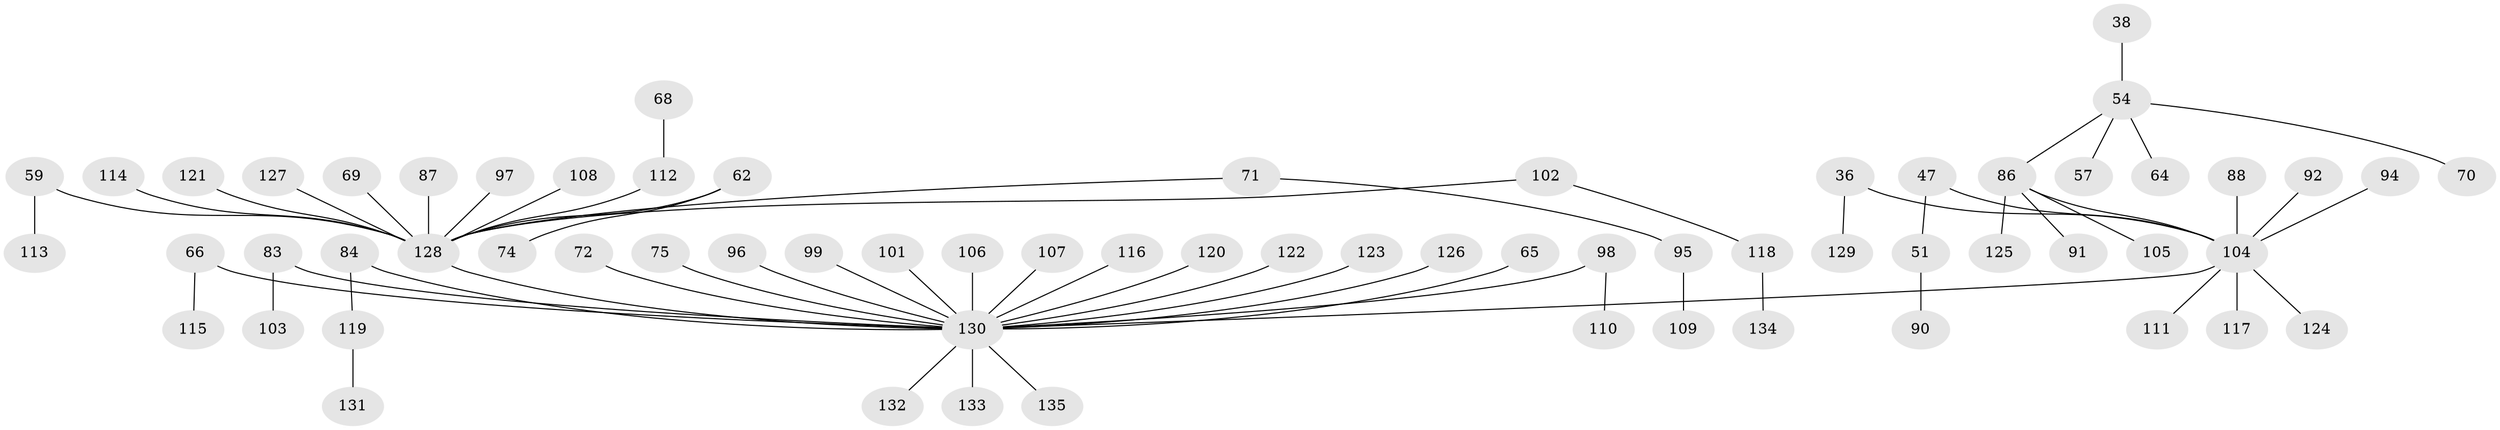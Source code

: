 // original degree distribution, {5: 0.022222222222222223, 4: 0.06666666666666667, 8: 0.014814814814814815, 3: 0.13333333333333333, 6: 0.007407407407407408, 2: 0.28888888888888886, 1: 0.4666666666666667}
// Generated by graph-tools (version 1.1) at 2025/53/03/09/25 04:53:14]
// undirected, 67 vertices, 66 edges
graph export_dot {
graph [start="1"]
  node [color=gray90,style=filled];
  36;
  38;
  47;
  51;
  54 [super="+40"];
  57;
  59;
  62;
  64;
  65;
  66;
  68;
  69;
  70;
  71;
  72;
  74;
  75;
  83;
  84;
  86 [super="+78"];
  87;
  88;
  90;
  91;
  92;
  94;
  95;
  96 [super="+29"];
  97;
  98;
  99;
  101;
  102;
  103;
  104 [super="+46+82+22"];
  105;
  106;
  107;
  108;
  109;
  110;
  111;
  112 [super="+13"];
  113;
  114;
  115;
  116;
  117;
  118;
  119;
  120;
  121;
  122;
  123;
  124;
  125;
  126;
  127;
  128 [super="+35+21+39+27+30+42+58+49+52+60"];
  129;
  130 [super="+89+100+81+23+48+80+41+50+61+93+53+55"];
  131;
  132;
  133;
  134;
  135;
  36 -- 129;
  36 -- 104;
  38 -- 54;
  47 -- 51;
  47 -- 104;
  51 -- 90;
  54 -- 64;
  54 -- 70;
  54 -- 57;
  54 -- 86;
  59 -- 113;
  59 -- 128;
  62 -- 74;
  62 -- 128;
  65 -- 130;
  66 -- 115;
  66 -- 130;
  68 -- 112;
  69 -- 128;
  71 -- 95;
  71 -- 128;
  72 -- 130;
  75 -- 130;
  83 -- 103;
  83 -- 130;
  84 -- 119;
  84 -- 130;
  86 -- 91;
  86 -- 105;
  86 -- 104;
  86 -- 125;
  87 -- 128;
  88 -- 104;
  92 -- 104;
  94 -- 104;
  95 -- 109;
  96 -- 130;
  97 -- 128;
  98 -- 110;
  98 -- 130;
  99 -- 130;
  101 -- 130;
  102 -- 118;
  102 -- 128;
  104 -- 111;
  104 -- 124;
  104 -- 130;
  104 -- 117;
  106 -- 130;
  107 -- 130;
  108 -- 128;
  112 -- 128;
  114 -- 128;
  116 -- 130;
  118 -- 134;
  119 -- 131;
  120 -- 130;
  121 -- 128;
  122 -- 130;
  123 -- 130;
  126 -- 130;
  127 -- 128;
  128 -- 130;
  130 -- 132;
  130 -- 133;
  130 -- 135;
}

